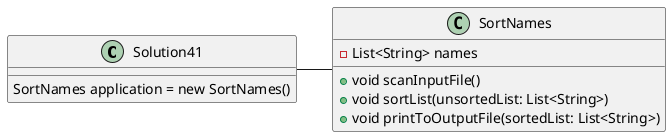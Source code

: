 @startuml
'https://plantuml.com/class-diagram

class Solution41{
SortNames application = new SortNames()
}

class SortNames {
-List<String> names
+void scanInputFile()
+void sortList(unsortedList: List<String>)
+void printToOutputFile(sortedList: List<String>)
}

Solution41 - SortNames

@enduml